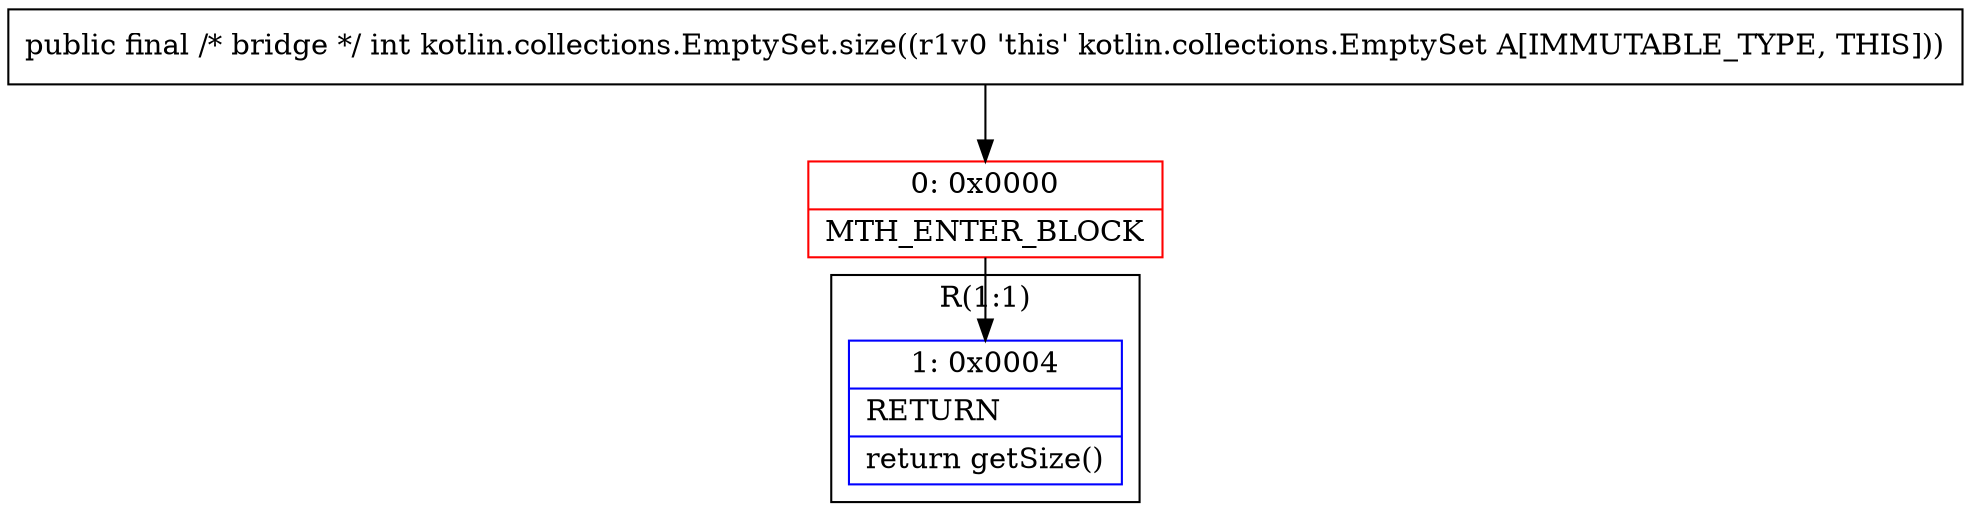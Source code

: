 digraph "CFG forkotlin.collections.EmptySet.size()I" {
subgraph cluster_Region_1708730884 {
label = "R(1:1)";
node [shape=record,color=blue];
Node_1 [shape=record,label="{1\:\ 0x0004|RETURN\l|return getSize()\l}"];
}
Node_0 [shape=record,color=red,label="{0\:\ 0x0000|MTH_ENTER_BLOCK\l}"];
MethodNode[shape=record,label="{public final \/* bridge *\/ int kotlin.collections.EmptySet.size((r1v0 'this' kotlin.collections.EmptySet A[IMMUTABLE_TYPE, THIS])) }"];
MethodNode -> Node_0;
Node_0 -> Node_1;
}

